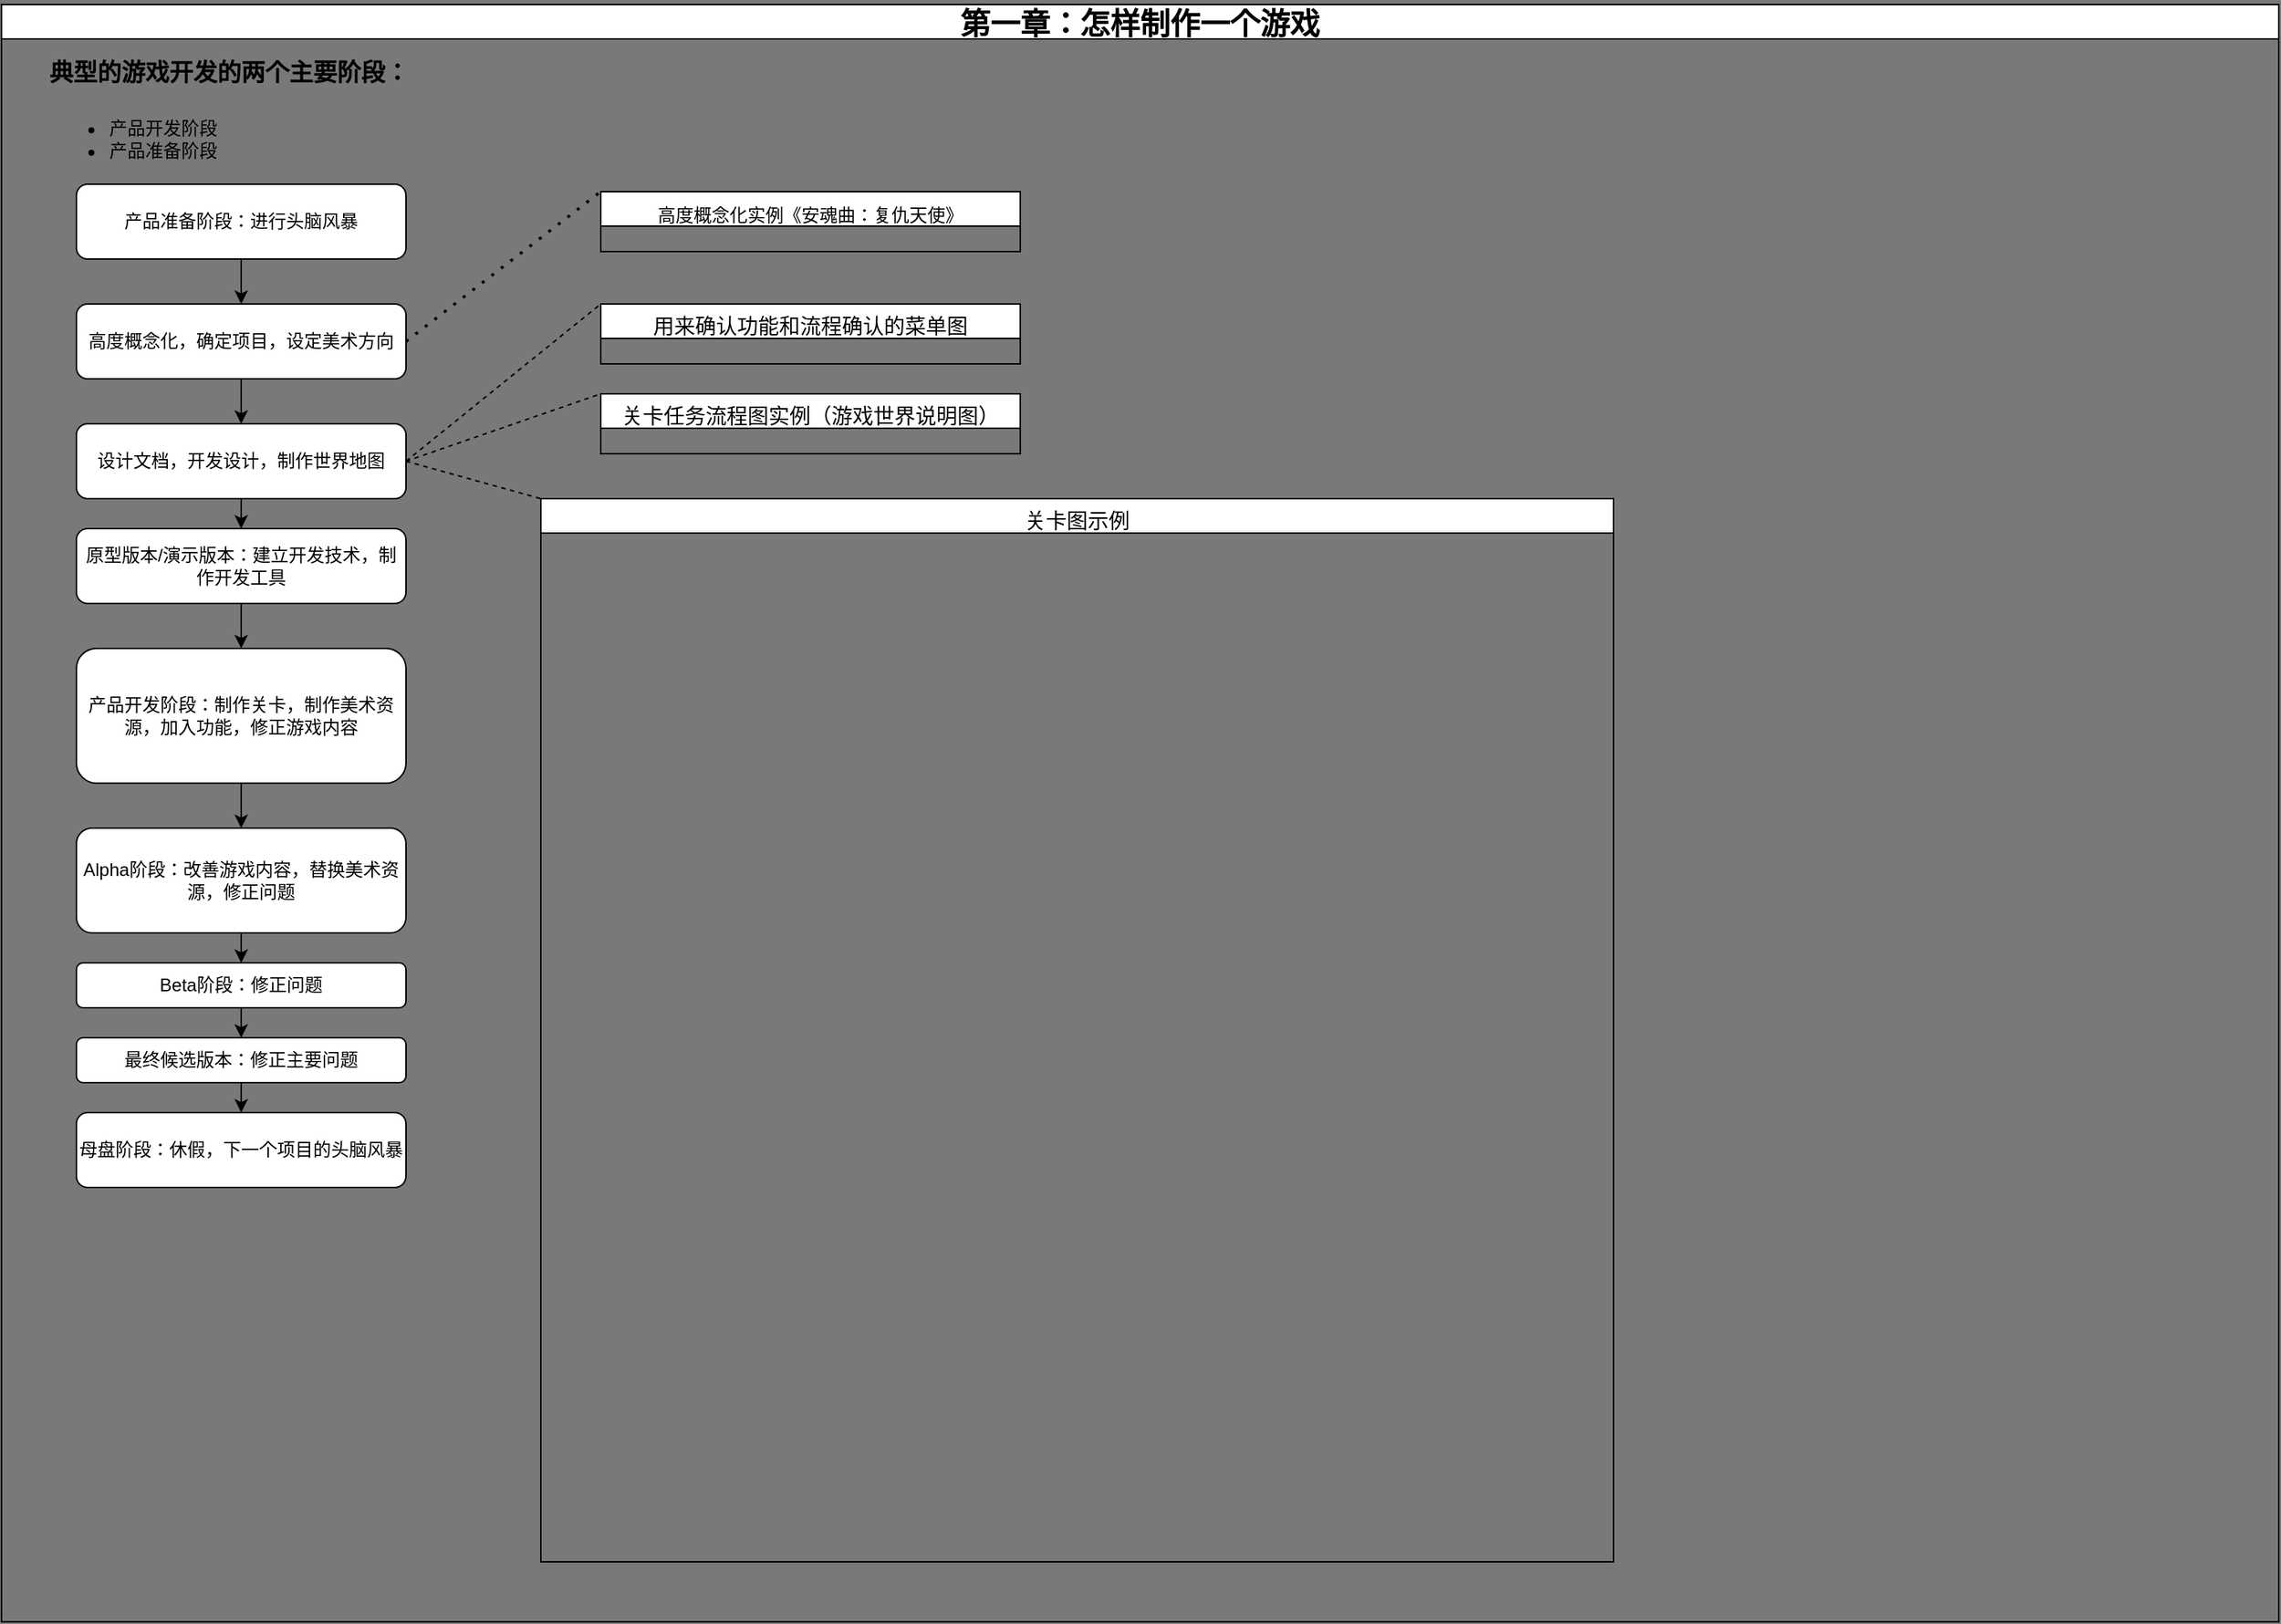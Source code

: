 <mxfile version="28.1.0">
  <diagram name="第 1 页" id="Q9KVWfQnuW8tYj191-a5">
    <mxGraphModel dx="3120" dy="2446" grid="1" gridSize="10" guides="1" tooltips="1" connect="1" arrows="1" fold="1" page="1" pageScale="1" pageWidth="827" pageHeight="1169" background="#797979" math="0" shadow="0">
      <root>
        <mxCell id="0" />
        <mxCell id="1" parent="0" />
        <mxCell id="gZisv0LToNcyDYz6pqxV-2" value="&lt;font style=&quot;font-size: 20px;&quot;&gt;第一章：怎样制作一个游戏&lt;/font&gt;" style="swimlane;whiteSpace=wrap;html=1;fontSize=24;" parent="1" vertex="1">
          <mxGeometry x="-70" y="-230" width="1520" height="1080" as="geometry">
            <mxRectangle x="30" y="-180" width="280" height="40" as="alternateBounds" />
          </mxGeometry>
        </mxCell>
        <mxCell id="gZisv0LToNcyDYz6pqxV-7" value="&lt;font style=&quot;font-size: 16px;&quot;&gt;典型的游戏开发的两个主要阶段：&lt;/font&gt;" style="text;strokeColor=none;fillColor=none;html=1;fontSize=12;fontStyle=1;verticalAlign=middle;align=left;" parent="gZisv0LToNcyDYz6pqxV-2" vertex="1">
          <mxGeometry x="30" y="30" width="240" height="30" as="geometry" />
        </mxCell>
        <mxCell id="gZisv0LToNcyDYz6pqxV-8" value="&lt;ul&gt;&lt;li&gt;产品开发阶段&lt;/li&gt;&lt;li&gt;产品准备阶段&lt;/li&gt;&lt;/ul&gt;" style="text;strokeColor=none;fillColor=none;html=1;whiteSpace=wrap;verticalAlign=middle;overflow=hidden;" parent="gZisv0LToNcyDYz6pqxV-2" vertex="1">
          <mxGeometry x="30" y="60" width="120" height="60" as="geometry" />
        </mxCell>
        <mxCell id="gZisv0LToNcyDYz6pqxV-12" value="" style="edgeStyle=orthogonalEdgeStyle;rounded=0;orthogonalLoop=1;jettySize=auto;html=1;" parent="gZisv0LToNcyDYz6pqxV-2" source="gZisv0LToNcyDYz6pqxV-9" target="gZisv0LToNcyDYz6pqxV-11" edge="1">
          <mxGeometry relative="1" as="geometry" />
        </mxCell>
        <mxCell id="gZisv0LToNcyDYz6pqxV-9" value="产品准备阶段：进行头脑风暴" style="rounded=1;whiteSpace=wrap;html=1;" parent="gZisv0LToNcyDYz6pqxV-2" vertex="1">
          <mxGeometry x="50" y="120" width="220" height="50" as="geometry" />
        </mxCell>
        <mxCell id="gZisv0LToNcyDYz6pqxV-17" value="" style="edgeStyle=orthogonalEdgeStyle;rounded=0;orthogonalLoop=1;jettySize=auto;html=1;" parent="gZisv0LToNcyDYz6pqxV-2" source="gZisv0LToNcyDYz6pqxV-11" target="gZisv0LToNcyDYz6pqxV-16" edge="1">
          <mxGeometry relative="1" as="geometry" />
        </mxCell>
        <mxCell id="gZisv0LToNcyDYz6pqxV-11" value="高度概念化，确定项目，设定美术方向" style="whiteSpace=wrap;html=1;rounded=1;" parent="gZisv0LToNcyDYz6pqxV-2" vertex="1">
          <mxGeometry x="50" y="200" width="220" height="50" as="geometry" />
        </mxCell>
        <mxCell id="gZisv0LToNcyDYz6pqxV-19" value="" style="edgeStyle=orthogonalEdgeStyle;rounded=0;orthogonalLoop=1;jettySize=auto;html=1;" parent="gZisv0LToNcyDYz6pqxV-2" source="gZisv0LToNcyDYz6pqxV-16" target="gZisv0LToNcyDYz6pqxV-18" edge="1">
          <mxGeometry relative="1" as="geometry" />
        </mxCell>
        <mxCell id="gZisv0LToNcyDYz6pqxV-16" value="设计文档，开发设计，制作世界地图" style="whiteSpace=wrap;html=1;rounded=1;" parent="gZisv0LToNcyDYz6pqxV-2" vertex="1">
          <mxGeometry x="50" y="280" width="220" height="50" as="geometry" />
        </mxCell>
        <mxCell id="gZisv0LToNcyDYz6pqxV-21" value="" style="edgeStyle=orthogonalEdgeStyle;rounded=0;orthogonalLoop=1;jettySize=auto;html=1;" parent="gZisv0LToNcyDYz6pqxV-2" source="gZisv0LToNcyDYz6pqxV-18" target="gZisv0LToNcyDYz6pqxV-20" edge="1">
          <mxGeometry relative="1" as="geometry" />
        </mxCell>
        <mxCell id="gZisv0LToNcyDYz6pqxV-18" value="原型版本/演示版本：建立开发技术，制作开发工具" style="whiteSpace=wrap;html=1;rounded=1;" parent="gZisv0LToNcyDYz6pqxV-2" vertex="1">
          <mxGeometry x="50" y="350" width="220" height="50" as="geometry" />
        </mxCell>
        <mxCell id="gZisv0LToNcyDYz6pqxV-23" value="" style="edgeStyle=orthogonalEdgeStyle;rounded=0;orthogonalLoop=1;jettySize=auto;html=1;" parent="gZisv0LToNcyDYz6pqxV-2" source="gZisv0LToNcyDYz6pqxV-20" target="gZisv0LToNcyDYz6pqxV-22" edge="1">
          <mxGeometry relative="1" as="geometry" />
        </mxCell>
        <mxCell id="gZisv0LToNcyDYz6pqxV-20" value="产品开发阶段：制作关卡，制作美术资源，加入功能，修正游戏内容" style="whiteSpace=wrap;html=1;rounded=1;" parent="gZisv0LToNcyDYz6pqxV-2" vertex="1">
          <mxGeometry x="50" y="430" width="220" height="90" as="geometry" />
        </mxCell>
        <mxCell id="gZisv0LToNcyDYz6pqxV-25" value="" style="edgeStyle=orthogonalEdgeStyle;rounded=0;orthogonalLoop=1;jettySize=auto;html=1;" parent="gZisv0LToNcyDYz6pqxV-2" source="gZisv0LToNcyDYz6pqxV-22" target="gZisv0LToNcyDYz6pqxV-24" edge="1">
          <mxGeometry relative="1" as="geometry" />
        </mxCell>
        <mxCell id="gZisv0LToNcyDYz6pqxV-22" value="Alpha阶段：改善游戏内容，替换美术资源，修正问题" style="whiteSpace=wrap;html=1;rounded=1;" parent="gZisv0LToNcyDYz6pqxV-2" vertex="1">
          <mxGeometry x="50" y="550" width="220" height="70" as="geometry" />
        </mxCell>
        <mxCell id="gZisv0LToNcyDYz6pqxV-27" value="" style="edgeStyle=orthogonalEdgeStyle;rounded=0;orthogonalLoop=1;jettySize=auto;html=1;" parent="gZisv0LToNcyDYz6pqxV-2" source="gZisv0LToNcyDYz6pqxV-24" target="gZisv0LToNcyDYz6pqxV-26" edge="1">
          <mxGeometry relative="1" as="geometry" />
        </mxCell>
        <mxCell id="gZisv0LToNcyDYz6pqxV-24" value="Beta阶段：修正问题" style="whiteSpace=wrap;html=1;rounded=1;" parent="gZisv0LToNcyDYz6pqxV-2" vertex="1">
          <mxGeometry x="50" y="640" width="220" height="30" as="geometry" />
        </mxCell>
        <mxCell id="gZisv0LToNcyDYz6pqxV-29" value="" style="edgeStyle=orthogonalEdgeStyle;rounded=0;orthogonalLoop=1;jettySize=auto;html=1;" parent="gZisv0LToNcyDYz6pqxV-2" source="gZisv0LToNcyDYz6pqxV-26" target="gZisv0LToNcyDYz6pqxV-28" edge="1">
          <mxGeometry relative="1" as="geometry" />
        </mxCell>
        <mxCell id="gZisv0LToNcyDYz6pqxV-26" value="最终候选版本：修正主要问题" style="whiteSpace=wrap;html=1;rounded=1;" parent="gZisv0LToNcyDYz6pqxV-2" vertex="1">
          <mxGeometry x="50" y="690" width="220" height="30" as="geometry" />
        </mxCell>
        <mxCell id="gZisv0LToNcyDYz6pqxV-28" value="母盘阶段：休假，下一个项目的头脑风暴" style="whiteSpace=wrap;html=1;rounded=1;" parent="gZisv0LToNcyDYz6pqxV-2" vertex="1">
          <mxGeometry x="50" y="740" width="220" height="50" as="geometry" />
        </mxCell>
        <mxCell id="gZisv0LToNcyDYz6pqxV-34" value="" style="endArrow=none;dashed=1;html=1;dashPattern=1 3;strokeWidth=2;rounded=0;exitX=1;exitY=0.5;exitDx=0;exitDy=0;entryX=0;entryY=0;entryDx=0;entryDy=0;" parent="gZisv0LToNcyDYz6pqxV-2" source="gZisv0LToNcyDYz6pqxV-11" target="gZisv0LToNcyDYz6pqxV-36" edge="1">
          <mxGeometry width="50" height="50" relative="1" as="geometry">
            <mxPoint x="300" y="240" as="sourcePoint" />
            <mxPoint x="330" y="225" as="targetPoint" />
          </mxGeometry>
        </mxCell>
        <mxCell id="gZisv0LToNcyDYz6pqxV-36" value="&lt;span style=&quot;font-size: 12px; font-weight: 400; text-align: left;&quot;&gt;高度概念化实例《安魂曲：复仇天使》&lt;/span&gt;" style="swimlane;whiteSpace=wrap;html=1;fontSize=24;startSize=23;" parent="gZisv0LToNcyDYz6pqxV-2" vertex="1" collapsed="1">
          <mxGeometry x="400" y="125" width="280" height="40" as="geometry">
            <mxRectangle x="750" y="90" width="350" height="150" as="alternateBounds" />
          </mxGeometry>
        </mxCell>
        <mxCell id="gZisv0LToNcyDYz6pqxV-35" value="&lt;div&gt;&amp;nbsp; &lt;font style=&quot;font-size: 10px;&quot;&gt;这部游戏是一款第一人称的即时动作游戏，包含热血格斗和复杂的解密要素。这种来自第一人称的真实感、战栗感和战斗感无疑让人十分上瘾，只是，在大部分第一人称的射击游戏中，这种战栗的快感通常会被单机游戏里持续不断的抽搐动作和太过简单的AI判定抵消掉，后两者都让人感觉重复且枯燥。该作品则是一款具有这些动人心魄的要素的智能化射击游戏，它包含增强的AI，真实的友军角色交互，以及动人的故事背景。&lt;/font&gt;&lt;/div&gt;" style="rounded=1;whiteSpace=wrap;html=1;align=left;" parent="gZisv0LToNcyDYz6pqxV-36" vertex="1">
          <mxGeometry x="5" y="25" width="340" height="120" as="geometry" />
        </mxCell>
        <mxCell id="gZisv0LToNcyDYz6pqxV-59" value="&lt;div style=&quot;&quot;&gt;&lt;span style=&quot;font-size: 14px; font-weight: 400;&quot;&gt;用来确认功能和流程确认的菜单图&lt;/span&gt;&lt;/div&gt;" style="swimlane;whiteSpace=wrap;html=1;fontSize=24;startSize=23;align=center;" parent="gZisv0LToNcyDYz6pqxV-2" vertex="1" collapsed="1">
          <mxGeometry x="400" y="200" width="280" height="40" as="geometry">
            <mxRectangle x="470" y="180" width="890" height="620" as="alternateBounds" />
          </mxGeometry>
        </mxCell>
        <mxCell id="gZisv0LToNcyDYz6pqxV-60" value="&lt;b&gt;启动界面&lt;/b&gt;&lt;div&gt;标题 &amp;amp; 底图&lt;/div&gt;" style="rounded=1;whiteSpace=wrap;html=1;align=center;" parent="gZisv0LToNcyDYz6pqxV-59" vertex="1">
          <mxGeometry x="405" y="35" width="115" height="55" as="geometry" />
        </mxCell>
        <mxCell id="gZisv0LToNcyDYz6pqxV-70" value="" style="edgeStyle=orthogonalEdgeStyle;rounded=0;orthogonalLoop=1;jettySize=auto;html=1;" parent="gZisv0LToNcyDYz6pqxV-59" source="gZisv0LToNcyDYz6pqxV-66" target="gZisv0LToNcyDYz6pqxV-69" edge="1">
          <mxGeometry relative="1" as="geometry" />
        </mxCell>
        <mxCell id="N5i_9kAfN4ddNZ_Lg2z2-2" value="" style="edgeStyle=orthogonalEdgeStyle;rounded=0;orthogonalLoop=1;jettySize=auto;html=1;" parent="gZisv0LToNcyDYz6pqxV-59" source="gZisv0LToNcyDYz6pqxV-66" target="N5i_9kAfN4ddNZ_Lg2z2-1" edge="1">
          <mxGeometry relative="1" as="geometry" />
        </mxCell>
        <mxCell id="N5i_9kAfN4ddNZ_Lg2z2-34" value="" style="edgeStyle=orthogonalEdgeStyle;rounded=0;orthogonalLoop=1;jettySize=auto;html=1;" parent="gZisv0LToNcyDYz6pqxV-59" source="gZisv0LToNcyDYz6pqxV-66" target="N5i_9kAfN4ddNZ_Lg2z2-33" edge="1">
          <mxGeometry relative="1" as="geometry" />
        </mxCell>
        <mxCell id="gZisv0LToNcyDYz6pqxV-66" value="&lt;b&gt;主菜单&lt;/b&gt;&lt;div&gt;单人游戏&lt;/div&gt;&lt;div&gt;多人游戏&lt;/div&gt;&lt;div&gt;选项&lt;/div&gt;&lt;div&gt;制作人员&lt;/div&gt;&lt;div&gt;退出&lt;/div&gt;" style="rounded=0;whiteSpace=wrap;html=1;" parent="gZisv0LToNcyDYz6pqxV-59" vertex="1">
          <mxGeometry x="401.25" y="122.5" width="122.5" height="100" as="geometry" />
        </mxCell>
        <mxCell id="gZisv0LToNcyDYz6pqxV-67" value="" style="endArrow=classic;html=1;rounded=0;entryX=0.5;entryY=0;entryDx=0;entryDy=0;exitX=0.5;exitY=1;exitDx=0;exitDy=0;" parent="gZisv0LToNcyDYz6pqxV-59" source="gZisv0LToNcyDYz6pqxV-60" target="gZisv0LToNcyDYz6pqxV-66" edge="1">
          <mxGeometry width="50" height="50" relative="1" as="geometry">
            <mxPoint x="235" y="120" as="sourcePoint" />
            <mxPoint x="285" y="70" as="targetPoint" />
          </mxGeometry>
        </mxCell>
        <mxCell id="gZisv0LToNcyDYz6pqxV-72" value="" style="edgeStyle=orthogonalEdgeStyle;rounded=0;orthogonalLoop=1;jettySize=auto;html=1;" parent="gZisv0LToNcyDYz6pqxV-59" source="gZisv0LToNcyDYz6pqxV-69" target="gZisv0LToNcyDYz6pqxV-71" edge="1">
          <mxGeometry relative="1" as="geometry" />
        </mxCell>
        <mxCell id="gZisv0LToNcyDYz6pqxV-73" value="" style="edgeStyle=orthogonalEdgeStyle;rounded=0;orthogonalLoop=1;jettySize=auto;html=1;" parent="gZisv0LToNcyDYz6pqxV-59" source="gZisv0LToNcyDYz6pqxV-69" target="gZisv0LToNcyDYz6pqxV-71" edge="1">
          <mxGeometry relative="1" as="geometry" />
        </mxCell>
        <mxCell id="gZisv0LToNcyDYz6pqxV-75" value="" style="edgeStyle=orthogonalEdgeStyle;rounded=0;orthogonalLoop=1;jettySize=auto;html=1;" parent="gZisv0LToNcyDYz6pqxV-59" source="gZisv0LToNcyDYz6pqxV-69" target="gZisv0LToNcyDYz6pqxV-74" edge="1">
          <mxGeometry relative="1" as="geometry" />
        </mxCell>
        <mxCell id="gZisv0LToNcyDYz6pqxV-79" value="" style="edgeStyle=orthogonalEdgeStyle;rounded=0;orthogonalLoop=1;jettySize=auto;html=1;" parent="gZisv0LToNcyDYz6pqxV-59" source="gZisv0LToNcyDYz6pqxV-69" target="gZisv0LToNcyDYz6pqxV-78" edge="1">
          <mxGeometry relative="1" as="geometry" />
        </mxCell>
        <mxCell id="gZisv0LToNcyDYz6pqxV-69" value="&lt;b&gt;多人游戏&lt;/b&gt;&lt;div&gt;开始游戏&lt;/div&gt;&lt;div&gt;加入游戏&lt;/div&gt;&lt;div&gt;玩家属性&lt;/div&gt;&lt;div&gt;退出&lt;/div&gt;" style="whiteSpace=wrap;html=1;rounded=0;" parent="gZisv0LToNcyDYz6pqxV-59" vertex="1">
          <mxGeometry x="575" y="122.5" width="120" height="75" as="geometry" />
        </mxCell>
        <mxCell id="gZisv0LToNcyDYz6pqxV-71" value="&lt;b&gt;玩家属性&lt;/b&gt;&lt;div&gt;名称&lt;/div&gt;&lt;div&gt;模型&lt;/div&gt;&lt;div&gt;颜色&lt;/div&gt;" style="whiteSpace=wrap;html=1;rounded=0;" parent="gZisv0LToNcyDYz6pqxV-59" vertex="1">
          <mxGeometry x="745" y="90" width="120" height="60" as="geometry" />
        </mxCell>
        <mxCell id="gZisv0LToNcyDYz6pqxV-74" value="&lt;b&gt;加入游戏&lt;/b&gt;&lt;div&gt;网址&lt;/div&gt;&lt;div&gt;本地局域网&lt;/div&gt;&lt;div&gt;服务器搜索&lt;/div&gt;" style="whiteSpace=wrap;html=1;rounded=0;" parent="gZisv0LToNcyDYz6pqxV-59" vertex="1">
          <mxGeometry x="745" y="180" width="120" height="60" as="geometry" />
        </mxCell>
        <mxCell id="gZisv0LToNcyDYz6pqxV-78" value="&lt;b&gt;开始游戏&lt;/b&gt;&lt;br&gt;&lt;div&gt;网址&lt;/div&gt;&lt;div&gt;本地局域网&lt;/div&gt;&lt;div&gt;服务器名&lt;/div&gt;&lt;div&gt;地图&lt;/div&gt;&lt;div&gt;游戏类型&lt;/div&gt;" style="whiteSpace=wrap;html=1;rounded=0;" parent="gZisv0LToNcyDYz6pqxV-59" vertex="1">
          <mxGeometry x="575" y="230" width="120" height="100" as="geometry" />
        </mxCell>
        <mxCell id="gZisv0LToNcyDYz6pqxV-80" value="&lt;b&gt;链接界面&lt;/b&gt;&lt;div&gt;搜索出的游戏&lt;/div&gt;&lt;div&gt;列表&lt;/div&gt;" style="whiteSpace=wrap;html=1;rounded=0;" parent="gZisv0LToNcyDYz6pqxV-59" vertex="1">
          <mxGeometry x="575" y="370" width="120" height="60" as="geometry" />
        </mxCell>
        <mxCell id="N5i_9kAfN4ddNZ_Lg2z2-4" value="" style="edgeStyle=orthogonalEdgeStyle;rounded=0;orthogonalLoop=1;jettySize=auto;html=1;" parent="gZisv0LToNcyDYz6pqxV-59" source="N5i_9kAfN4ddNZ_Lg2z2-1" target="N5i_9kAfN4ddNZ_Lg2z2-3" edge="1">
          <mxGeometry relative="1" as="geometry" />
        </mxCell>
        <mxCell id="N5i_9kAfN4ddNZ_Lg2z2-32" value="" style="edgeStyle=orthogonalEdgeStyle;rounded=0;orthogonalLoop=1;jettySize=auto;html=1;" parent="gZisv0LToNcyDYz6pqxV-59" source="N5i_9kAfN4ddNZ_Lg2z2-1" target="N5i_9kAfN4ddNZ_Lg2z2-30" edge="1">
          <mxGeometry relative="1" as="geometry" />
        </mxCell>
        <mxCell id="N5i_9kAfN4ddNZ_Lg2z2-1" value="&lt;b&gt;单人游戏&lt;/b&gt;&lt;div&gt;新游戏&lt;/div&gt;&lt;div&gt;加载游戏&lt;/div&gt;&lt;div&gt;退出&lt;/div&gt;" style="whiteSpace=wrap;html=1;rounded=0;" parent="gZisv0LToNcyDYz6pqxV-59" vertex="1">
          <mxGeometry x="402.5" y="240" width="120" height="60" as="geometry" />
        </mxCell>
        <mxCell id="N5i_9kAfN4ddNZ_Lg2z2-3" value="&lt;b&gt;加载界面&lt;/b&gt;&lt;div&gt;图片显示&lt;/div&gt;" style="whiteSpace=wrap;html=1;rounded=0;" parent="gZisv0LToNcyDYz6pqxV-59" vertex="1">
          <mxGeometry x="402.5" y="345" width="120" height="60" as="geometry" />
        </mxCell>
        <mxCell id="N5i_9kAfN4ddNZ_Lg2z2-9" value="" style="endArrow=classic;html=1;rounded=0;entryX=1;entryY=0;entryDx=0;entryDy=0;exitX=0;exitY=1;exitDx=0;exitDy=0;" parent="gZisv0LToNcyDYz6pqxV-59" source="gZisv0LToNcyDYz6pqxV-78" target="N5i_9kAfN4ddNZ_Lg2z2-3" edge="1">
          <mxGeometry width="50" height="50" relative="1" as="geometry">
            <mxPoint x="565" y="280" as="sourcePoint" />
            <mxPoint x="615" y="230" as="targetPoint" />
          </mxGeometry>
        </mxCell>
        <mxCell id="N5i_9kAfN4ddNZ_Lg2z2-10" value="" style="endArrow=classic;html=1;rounded=0;entryX=1;entryY=0.5;entryDx=0;entryDy=0;exitX=0.5;exitY=1;exitDx=0;exitDy=0;" parent="gZisv0LToNcyDYz6pqxV-59" source="gZisv0LToNcyDYz6pqxV-74" target="gZisv0LToNcyDYz6pqxV-80" edge="1">
          <mxGeometry width="50" height="50" relative="1" as="geometry">
            <mxPoint x="745" y="340" as="sourcePoint" />
            <mxPoint x="795" y="290" as="targetPoint" />
            <Array as="points">
              <mxPoint x="805" y="400" />
            </Array>
          </mxGeometry>
        </mxCell>
        <mxCell id="N5i_9kAfN4ddNZ_Lg2z2-14" value="" style="endArrow=classic;html=1;rounded=0;entryX=1;entryY=0.5;entryDx=0;entryDy=0;exitX=0;exitY=0.5;exitDx=0;exitDy=0;" parent="gZisv0LToNcyDYz6pqxV-59" source="gZisv0LToNcyDYz6pqxV-80" target="N5i_9kAfN4ddNZ_Lg2z2-3" edge="1">
          <mxGeometry width="50" height="50" relative="1" as="geometry">
            <mxPoint x="565" y="540" as="sourcePoint" />
            <mxPoint x="615" y="380" as="targetPoint" />
          </mxGeometry>
        </mxCell>
        <mxCell id="N5i_9kAfN4ddNZ_Lg2z2-21" value="" style="edgeStyle=orthogonalEdgeStyle;rounded=0;orthogonalLoop=1;jettySize=auto;html=1;" parent="gZisv0LToNcyDYz6pqxV-59" source="N5i_9kAfN4ddNZ_Lg2z2-17" target="N5i_9kAfN4ddNZ_Lg2z2-19" edge="1">
          <mxGeometry relative="1" as="geometry" />
        </mxCell>
        <mxCell id="N5i_9kAfN4ddNZ_Lg2z2-17" value="&lt;b&gt;多人游戏&lt;/b&gt;&lt;div&gt;暂停&lt;/div&gt;&lt;div&gt;操作&lt;/div&gt;&lt;div&gt;显示&lt;/div&gt;&lt;div&gt;声音&lt;/div&gt;&lt;div&gt;退出&lt;/div&gt;" style="whiteSpace=wrap;html=1;rounded=0;" parent="gZisv0LToNcyDYz6pqxV-59" vertex="1">
          <mxGeometry x="585" y="470" width="120" height="100" as="geometry" />
        </mxCell>
        <mxCell id="N5i_9kAfN4ddNZ_Lg2z2-20" value="" style="edgeStyle=orthogonalEdgeStyle;rounded=0;orthogonalLoop=1;jettySize=auto;html=1;" parent="gZisv0LToNcyDYz6pqxV-59" source="N5i_9kAfN4ddNZ_Lg2z2-15" target="N5i_9kAfN4ddNZ_Lg2z2-19" edge="1">
          <mxGeometry relative="1" as="geometry" />
        </mxCell>
        <mxCell id="N5i_9kAfN4ddNZ_Lg2z2-23" value="" style="edgeStyle=orthogonalEdgeStyle;rounded=0;orthogonalLoop=1;jettySize=auto;html=1;entryX=1;entryY=0.25;entryDx=0;entryDy=0;" parent="gZisv0LToNcyDYz6pqxV-59" source="N5i_9kAfN4ddNZ_Lg2z2-15" target="N5i_9kAfN4ddNZ_Lg2z2-22" edge="1">
          <mxGeometry relative="1" as="geometry" />
        </mxCell>
        <mxCell id="N5i_9kAfN4ddNZ_Lg2z2-15" value="&lt;b&gt;开始游戏&lt;/b&gt;" style="whiteSpace=wrap;html=1;rounded=0;" parent="gZisv0LToNcyDYz6pqxV-59" vertex="1">
          <mxGeometry x="402.5" y="470" width="120" height="40" as="geometry" />
        </mxCell>
        <mxCell id="N5i_9kAfN4ddNZ_Lg2z2-16" value="" style="edgeStyle=orthogonalEdgeStyle;rounded=0;orthogonalLoop=1;jettySize=auto;html=1;" parent="gZisv0LToNcyDYz6pqxV-59" source="N5i_9kAfN4ddNZ_Lg2z2-3" target="N5i_9kAfN4ddNZ_Lg2z2-15" edge="1">
          <mxGeometry relative="1" as="geometry" />
        </mxCell>
        <mxCell id="N5i_9kAfN4ddNZ_Lg2z2-18" value="" style="edgeStyle=orthogonalEdgeStyle;rounded=0;orthogonalLoop=1;jettySize=auto;html=1;entryX=0.021;entryY=0.195;entryDx=0;entryDy=0;entryPerimeter=0;" parent="gZisv0LToNcyDYz6pqxV-59" source="N5i_9kAfN4ddNZ_Lg2z2-15" target="N5i_9kAfN4ddNZ_Lg2z2-17" edge="1">
          <mxGeometry relative="1" as="geometry" />
        </mxCell>
        <mxCell id="N5i_9kAfN4ddNZ_Lg2z2-19" value="&lt;b&gt;确定&lt;/b&gt;&lt;div&gt;确定要退出游戏吗？&lt;/div&gt;" style="whiteSpace=wrap;html=1;rounded=0;" parent="gZisv0LToNcyDYz6pqxV-59" vertex="1">
          <mxGeometry x="402.5" y="540" width="120" height="60" as="geometry" />
        </mxCell>
        <mxCell id="N5i_9kAfN4ddNZ_Lg2z2-24" value="" style="edgeStyle=orthogonalEdgeStyle;rounded=0;orthogonalLoop=1;jettySize=auto;html=1;" parent="gZisv0LToNcyDYz6pqxV-59" source="N5i_9kAfN4ddNZ_Lg2z2-22" target="N5i_9kAfN4ddNZ_Lg2z2-19" edge="1">
          <mxGeometry relative="1" as="geometry" />
        </mxCell>
        <mxCell id="N5i_9kAfN4ddNZ_Lg2z2-26" value="" style="edgeStyle=orthogonalEdgeStyle;rounded=0;orthogonalLoop=1;jettySize=auto;html=1;" parent="gZisv0LToNcyDYz6pqxV-59" source="N5i_9kAfN4ddNZ_Lg2z2-22" target="N5i_9kAfN4ddNZ_Lg2z2-25" edge="1">
          <mxGeometry relative="1" as="geometry" />
        </mxCell>
        <mxCell id="N5i_9kAfN4ddNZ_Lg2z2-22" value="&lt;b&gt;单人游戏&lt;/b&gt;&lt;div&gt;暂停&lt;/div&gt;&lt;div&gt;保存游戏&lt;/div&gt;&lt;div&gt;加载游戏&lt;/div&gt;&lt;div&gt;主菜单&lt;/div&gt;&lt;div&gt;回到游戏&lt;/div&gt;&lt;div&gt;退出&lt;/div&gt;" style="whiteSpace=wrap;html=1;rounded=0;" parent="gZisv0LToNcyDYz6pqxV-59" vertex="1">
          <mxGeometry x="225" y="460" width="120" height="120" as="geometry" />
        </mxCell>
        <mxCell id="N5i_9kAfN4ddNZ_Lg2z2-25" value="&lt;b&gt;保存游戏&lt;/b&gt;&lt;div&gt;存档1&lt;/div&gt;&lt;div&gt;存档2&lt;/div&gt;&lt;div&gt;存档3&lt;/div&gt;&lt;div&gt;存档4&lt;br&gt;……&lt;/div&gt;" style="whiteSpace=wrap;html=1;rounded=0;direction=south;" parent="gZisv0LToNcyDYz6pqxV-59" vertex="1">
          <mxGeometry x="70" y="465" width="90" height="110" as="geometry" />
        </mxCell>
        <mxCell id="N5i_9kAfN4ddNZ_Lg2z2-31" value="" style="edgeStyle=orthogonalEdgeStyle;rounded=0;orthogonalLoop=1;jettySize=auto;html=1;" parent="gZisv0LToNcyDYz6pqxV-59" source="N5i_9kAfN4ddNZ_Lg2z2-30" target="N5i_9kAfN4ddNZ_Lg2z2-3" edge="1">
          <mxGeometry relative="1" as="geometry" />
        </mxCell>
        <mxCell id="N5i_9kAfN4ddNZ_Lg2z2-30" value="&lt;b&gt;加载游戏&lt;/b&gt;&lt;br&gt;&lt;div&gt;存档1&lt;/div&gt;&lt;div&gt;存档2&lt;/div&gt;&lt;div&gt;存档3&lt;/div&gt;&lt;div&gt;存档4&lt;br&gt;……&lt;/div&gt;" style="whiteSpace=wrap;html=1;rounded=0;direction=south;" parent="gZisv0LToNcyDYz6pqxV-59" vertex="1">
          <mxGeometry x="240" y="320" width="90" height="110" as="geometry" />
        </mxCell>
        <mxCell id="N5i_9kAfN4ddNZ_Lg2z2-48" value="" style="edgeStyle=orthogonalEdgeStyle;rounded=0;orthogonalLoop=1;jettySize=auto;html=1;" parent="gZisv0LToNcyDYz6pqxV-59" source="N5i_9kAfN4ddNZ_Lg2z2-33" target="N5i_9kAfN4ddNZ_Lg2z2-47" edge="1">
          <mxGeometry relative="1" as="geometry" />
        </mxCell>
        <mxCell id="N5i_9kAfN4ddNZ_Lg2z2-33" value="&lt;b&gt;选项&lt;/b&gt;&lt;div&gt;操作&lt;/div&gt;&lt;div&gt;显示&lt;/div&gt;&lt;div&gt;声音&lt;/div&gt;&lt;div&gt;退出&lt;/div&gt;" style="rounded=0;whiteSpace=wrap;html=1;" parent="gZisv0LToNcyDYz6pqxV-59" vertex="1">
          <mxGeometry x="210" y="122.5" width="122.5" height="100" as="geometry" />
        </mxCell>
        <mxCell id="N5i_9kAfN4ddNZ_Lg2z2-43" value="&lt;b&gt;显示&lt;/b&gt;&lt;br&gt;&lt;div&gt;分辨率1&lt;/div&gt;&lt;div&gt;分辨率2&lt;br&gt;&lt;/div&gt;&lt;div&gt;分辨率3&lt;br&gt;&lt;/div&gt;&lt;div&gt;退出&lt;/div&gt;" style="whiteSpace=wrap;html=1;rounded=0;" parent="gZisv0LToNcyDYz6pqxV-59" vertex="1">
          <mxGeometry x="20" y="32.5" width="120" height="77.5" as="geometry" />
        </mxCell>
        <mxCell id="N5i_9kAfN4ddNZ_Lg2z2-45" value="&lt;b&gt;声音&lt;/b&gt;&lt;div&gt;音效音量&lt;/div&gt;&lt;div&gt;音乐音量&lt;/div&gt;&lt;div&gt;退出&lt;/div&gt;" style="whiteSpace=wrap;html=1;rounded=0;" parent="gZisv0LToNcyDYz6pqxV-59" vertex="1">
          <mxGeometry x="20" y="290" width="120" height="60" as="geometry" />
        </mxCell>
        <mxCell id="N5i_9kAfN4ddNZ_Lg2z2-47" value="&lt;b&gt;操作&lt;/b&gt;&lt;br&gt;&lt;div&gt;标准操作&lt;/div&gt;&lt;div&gt;加载角色&lt;/div&gt;&lt;div&gt;回到默认状态&lt;/div&gt;&lt;div&gt;始终奔跑移动&lt;/div&gt;&lt;div&gt;鼠标自由锁定模式&lt;/div&gt;&lt;div&gt;反转鼠标&lt;/div&gt;&lt;div&gt;鼠标灵敏度&lt;/div&gt;&lt;div&gt;退出&lt;/div&gt;" style="whiteSpace=wrap;html=1;rounded=0;" parent="gZisv0LToNcyDYz6pqxV-59" vertex="1">
          <mxGeometry x="20" y="122.5" width="120" height="147.5" as="geometry" />
        </mxCell>
        <mxCell id="N5i_9kAfN4ddNZ_Lg2z2-49" value="" style="endArrow=classic;html=1;rounded=0;exitX=0;exitY=0;exitDx=0;exitDy=0;entryX=1;entryY=1;entryDx=0;entryDy=0;" parent="gZisv0LToNcyDYz6pqxV-59" source="N5i_9kAfN4ddNZ_Lg2z2-33" target="N5i_9kAfN4ddNZ_Lg2z2-43" edge="1">
          <mxGeometry width="50" height="50" relative="1" as="geometry">
            <mxPoint x="310" y="180" as="sourcePoint" />
            <mxPoint x="360" y="130" as="targetPoint" />
          </mxGeometry>
        </mxCell>
        <mxCell id="N5i_9kAfN4ddNZ_Lg2z2-50" value="" style="endArrow=classic;html=1;rounded=0;entryX=1;entryY=0;entryDx=0;entryDy=0;exitX=0;exitY=1;exitDx=0;exitDy=0;" parent="gZisv0LToNcyDYz6pqxV-59" source="N5i_9kAfN4ddNZ_Lg2z2-33" target="N5i_9kAfN4ddNZ_Lg2z2-45" edge="1">
          <mxGeometry width="50" height="50" relative="1" as="geometry">
            <mxPoint x="170" y="230" as="sourcePoint" />
            <mxPoint x="220" y="180" as="targetPoint" />
          </mxGeometry>
        </mxCell>
        <mxCell id="gZisv0LToNcyDYz6pqxV-61" value="" style="endArrow=none;dashed=1;html=1;rounded=0;exitX=1;exitY=0.5;exitDx=0;exitDy=0;entryX=0;entryY=0;entryDx=0;entryDy=0;" parent="gZisv0LToNcyDYz6pqxV-2" source="gZisv0LToNcyDYz6pqxV-16" target="gZisv0LToNcyDYz6pqxV-59" edge="1">
          <mxGeometry width="50" height="50" relative="1" as="geometry">
            <mxPoint x="420" y="390" as="sourcePoint" />
            <mxPoint x="470" y="340" as="targetPoint" />
          </mxGeometry>
        </mxCell>
        <mxCell id="N5i_9kAfN4ddNZ_Lg2z2-51" value="&lt;div style=&quot;&quot;&gt;&lt;span style=&quot;font-size: 14px; font-weight: 400;&quot;&gt;关卡任务流程图实例（游戏世界说明图）&lt;/span&gt;&lt;/div&gt;" style="swimlane;whiteSpace=wrap;html=1;fontSize=24;startSize=23;align=center;" parent="gZisv0LToNcyDYz6pqxV-2" vertex="1" collapsed="1">
          <mxGeometry x="400" y="260" width="280" height="40" as="geometry">
            <mxRectangle x="400" y="260" width="716" height="710" as="alternateBounds" />
          </mxGeometry>
        </mxCell>
        <mxCell id="N5i_9kAfN4ddNZ_Lg2z2-99" value="" style="edgeStyle=orthogonalEdgeStyle;rounded=0;orthogonalLoop=1;jettySize=auto;html=1;exitX=0.535;exitY=1;exitDx=0;exitDy=0;exitPerimeter=0;" parent="N5i_9kAfN4ddNZ_Lg2z2-51" source="N5i_9kAfN4ddNZ_Lg2z2-110" target="N5i_9kAfN4ddNZ_Lg2z2-98" edge="1">
          <mxGeometry relative="1" as="geometry">
            <mxPoint x="115.0" y="255" as="sourcePoint" />
            <Array as="points">
              <mxPoint x="115" y="245" />
              <mxPoint x="115" y="300" />
            </Array>
          </mxGeometry>
        </mxCell>
        <mxCell id="N5i_9kAfN4ddNZ_Lg2z2-114" value="" style="edgeStyle=orthogonalEdgeStyle;rounded=0;orthogonalLoop=1;jettySize=auto;html=1;entryX=0.25;entryY=0;entryDx=0;entryDy=0;" parent="N5i_9kAfN4ddNZ_Lg2z2-51" source="N5i_9kAfN4ddNZ_Lg2z2-98" target="N5i_9kAfN4ddNZ_Lg2z2-112" edge="1">
          <mxGeometry relative="1" as="geometry" />
        </mxCell>
        <mxCell id="N5i_9kAfN4ddNZ_Lg2z2-98" value="过场动画" style="ellipse;whiteSpace=wrap;html=1;aspect=fixed;fillColor=#ffe6cc;strokeColor=#d79b00;" parent="N5i_9kAfN4ddNZ_Lg2z2-51" vertex="1">
          <mxGeometry x="180" y="280" width="35" height="35" as="geometry" />
        </mxCell>
        <mxCell id="N5i_9kAfN4ddNZ_Lg2z2-110" value="&lt;div&gt;&lt;br&gt;&lt;/div&gt;&lt;div style=&quot;&quot;&gt;&lt;span style=&quot;background-color: transparent; color: light-dark(rgb(0, 0, 0), rgb(255, 255, 255));&quot;&gt;&lt;br&gt;&lt;/span&gt;&lt;/div&gt;&lt;div style=&quot;&quot;&gt;&lt;span style=&quot;background-color: transparent; color: light-dark(rgb(0, 0, 0), rgb(255, 255, 255));&quot;&gt;混沌&lt;/span&gt;&lt;/div&gt;" style="html=1;dropTarget=0;whiteSpace=wrap;rounded=0;align=center;strokeColor=#b85450;verticalAlign=middle;fontFamily=Helvetica;fontSize=12;fillColor=#f8cecc;" parent="N5i_9kAfN4ddNZ_Lg2z2-51" vertex="1">
          <mxGeometry x="80" y="180" width="70" height="65" as="geometry" />
        </mxCell>
        <mxCell id="N5i_9kAfN4ddNZ_Lg2z2-111" value="1" style="shape=module;jettyWidth=8;jettyHeight=4;rounded=0;strokeColor=default;align=center;verticalAlign=middle;fontFamily=Helvetica;fontSize=12;fontColor=default;fillColor=default;" parent="N5i_9kAfN4ddNZ_Lg2z2-110" vertex="1">
          <mxGeometry x="1" width="29" height="20" relative="1" as="geometry">
            <mxPoint x="-38" y="7" as="offset" />
          </mxGeometry>
        </mxCell>
        <mxCell id="N5i_9kAfN4ddNZ_Lg2z2-131" value="" style="edgeStyle=orthogonalEdgeStyle;rounded=0;orthogonalLoop=1;jettySize=auto;html=1;entryX=0.5;entryY=0;entryDx=0;entryDy=0;" parent="N5i_9kAfN4ddNZ_Lg2z2-51" source="N5i_9kAfN4ddNZ_Lg2z2-112" target="N5i_9kAfN4ddNZ_Lg2z2-129" edge="1">
          <mxGeometry relative="1" as="geometry" />
        </mxCell>
        <mxCell id="N5i_9kAfN4ddNZ_Lg2z2-134" value="" style="edgeStyle=orthogonalEdgeStyle;rounded=0;orthogonalLoop=1;jettySize=auto;html=1;entryX=0;entryY=0.5;entryDx=0;entryDy=0;" parent="N5i_9kAfN4ddNZ_Lg2z2-51" source="N5i_9kAfN4ddNZ_Lg2z2-112" target="N5i_9kAfN4ddNZ_Lg2z2-132" edge="1">
          <mxGeometry relative="1" as="geometry" />
        </mxCell>
        <mxCell id="N5i_9kAfN4ddNZ_Lg2z2-112" value="旧城1" style="html=1;dropTarget=0;whiteSpace=wrap;rounded=1;fillColor=#d5e8d4;strokeColor=#82b366;" parent="N5i_9kAfN4ddNZ_Lg2z2-51" vertex="1">
          <mxGeometry x="230" y="335" width="100" height="100" as="geometry" />
        </mxCell>
        <mxCell id="N5i_9kAfN4ddNZ_Lg2z2-113" value="2" style="shape=module;jettyWidth=8;jettyHeight=4;" parent="N5i_9kAfN4ddNZ_Lg2z2-112" vertex="1">
          <mxGeometry x="1" width="29" height="20" relative="1" as="geometry">
            <mxPoint x="-38" y="7" as="offset" />
          </mxGeometry>
        </mxCell>
        <mxCell id="N5i_9kAfN4ddNZ_Lg2z2-121" value="" style="edgeStyle=orthogonalEdgeStyle;rounded=0;orthogonalLoop=1;jettySize=auto;html=1;" parent="N5i_9kAfN4ddNZ_Lg2z2-51" source="N5i_9kAfN4ddNZ_Lg2z2-115" target="N5i_9kAfN4ddNZ_Lg2z2-119" edge="1">
          <mxGeometry relative="1" as="geometry" />
        </mxCell>
        <mxCell id="N5i_9kAfN4ddNZ_Lg2z2-115" value="&lt;div&gt;&lt;br&gt;&lt;/div&gt;&lt;div style=&quot;&quot;&gt;&lt;span style=&quot;background-color: transparent; color: light-dark(rgb(0, 0, 0), rgb(255, 255, 255));&quot;&gt;&lt;br&gt;&lt;/span&gt;&lt;/div&gt;&lt;div style=&quot;&quot;&gt;&lt;span style=&quot;background-color: transparent; color: light-dark(rgb(0, 0, 0), rgb(255, 255, 255));&quot;&gt;混沌&lt;/span&gt;&lt;/div&gt;" style="html=1;dropTarget=0;whiteSpace=wrap;rounded=0;align=center;strokeColor=#b85450;verticalAlign=middle;fontFamily=Helvetica;fontSize=12;fillColor=#f8cecc;" parent="N5i_9kAfN4ddNZ_Lg2z2-51" vertex="1">
          <mxGeometry x="120" y="352.5" width="70" height="65" as="geometry" />
        </mxCell>
        <mxCell id="N5i_9kAfN4ddNZ_Lg2z2-116" value="3" style="shape=module;jettyWidth=8;jettyHeight=4;rounded=0;strokeColor=default;align=center;verticalAlign=middle;fontFamily=Helvetica;fontSize=12;fontColor=default;fillColor=default;" parent="N5i_9kAfN4ddNZ_Lg2z2-115" vertex="1">
          <mxGeometry x="1" width="29" height="20" relative="1" as="geometry">
            <mxPoint x="-38" y="7" as="offset" />
          </mxGeometry>
        </mxCell>
        <mxCell id="N5i_9kAfN4ddNZ_Lg2z2-118" value="" style="edgeStyle=orthogonalEdgeStyle;rounded=0;orthogonalLoop=1;jettySize=auto;html=1;entryX=1;entryY=0.5;entryDx=0;entryDy=0;" parent="N5i_9kAfN4ddNZ_Lg2z2-51" source="N5i_9kAfN4ddNZ_Lg2z2-112" target="N5i_9kAfN4ddNZ_Lg2z2-115" edge="1">
          <mxGeometry relative="1" as="geometry" />
        </mxCell>
        <mxCell id="N5i_9kAfN4ddNZ_Lg2z2-124" value="" style="edgeStyle=orthogonalEdgeStyle;rounded=0;orthogonalLoop=1;jettySize=auto;html=1;" parent="N5i_9kAfN4ddNZ_Lg2z2-51" source="N5i_9kAfN4ddNZ_Lg2z2-119" target="N5i_9kAfN4ddNZ_Lg2z2-122" edge="1">
          <mxGeometry relative="1" as="geometry" />
        </mxCell>
        <mxCell id="N5i_9kAfN4ddNZ_Lg2z2-119" value="&lt;div&gt;&lt;br&gt;&lt;/div&gt;&lt;div style=&quot;&quot;&gt;&lt;span style=&quot;background-color: transparent; color: light-dark(rgb(0, 0, 0), rgb(255, 255, 255));&quot;&gt;&lt;br&gt;&lt;/span&gt;&lt;/div&gt;&lt;div style=&quot;&quot;&gt;旅馆&lt;/div&gt;" style="html=1;dropTarget=0;whiteSpace=wrap;rounded=0;align=center;strokeColor=#b85450;verticalAlign=middle;fontFamily=Helvetica;fontSize=12;fillColor=#f8cecc;" parent="N5i_9kAfN4ddNZ_Lg2z2-51" vertex="1">
          <mxGeometry x="20" y="352.5" width="70" height="65" as="geometry" />
        </mxCell>
        <mxCell id="N5i_9kAfN4ddNZ_Lg2z2-120" value="4" style="shape=module;jettyWidth=8;jettyHeight=4;rounded=0;strokeColor=default;align=center;verticalAlign=middle;fontFamily=Helvetica;fontSize=12;fontColor=default;fillColor=default;" parent="N5i_9kAfN4ddNZ_Lg2z2-119" vertex="1">
          <mxGeometry x="1" width="29" height="20" relative="1" as="geometry">
            <mxPoint x="-38" y="7" as="offset" />
          </mxGeometry>
        </mxCell>
        <mxCell id="N5i_9kAfN4ddNZ_Lg2z2-127" value="" style="edgeStyle=orthogonalEdgeStyle;rounded=0;orthogonalLoop=1;jettySize=auto;html=1;" parent="N5i_9kAfN4ddNZ_Lg2z2-51" source="N5i_9kAfN4ddNZ_Lg2z2-122" target="N5i_9kAfN4ddNZ_Lg2z2-125" edge="1">
          <mxGeometry relative="1" as="geometry" />
        </mxCell>
        <mxCell id="N5i_9kAfN4ddNZ_Lg2z2-122" value="&lt;div&gt;&lt;br&gt;&lt;/div&gt;&lt;div style=&quot;&quot;&gt;&lt;span style=&quot;background-color: transparent; color: light-dark(rgb(0, 0, 0), rgb(255, 255, 255));&quot;&gt;&lt;br&gt;&lt;/span&gt;&lt;/div&gt;&lt;div style=&quot;&quot;&gt;房顶&lt;/div&gt;" style="html=1;dropTarget=0;whiteSpace=wrap;rounded=0;align=center;strokeColor=#b85450;verticalAlign=middle;fontFamily=Helvetica;fontSize=12;fillColor=#f8cecc;" parent="N5i_9kAfN4ddNZ_Lg2z2-51" vertex="1">
          <mxGeometry x="20" y="455" width="70" height="65" as="geometry" />
        </mxCell>
        <mxCell id="N5i_9kAfN4ddNZ_Lg2z2-123" value="5" style="shape=module;jettyWidth=8;jettyHeight=4;rounded=0;strokeColor=default;align=center;verticalAlign=middle;fontFamily=Helvetica;fontSize=12;fontColor=default;fillColor=default;" parent="N5i_9kAfN4ddNZ_Lg2z2-122" vertex="1">
          <mxGeometry x="1" width="29" height="20" relative="1" as="geometry">
            <mxPoint x="-38" y="7" as="offset" />
          </mxGeometry>
        </mxCell>
        <mxCell id="N5i_9kAfN4ddNZ_Lg2z2-128" value="" style="edgeStyle=orthogonalEdgeStyle;rounded=0;orthogonalLoop=1;jettySize=auto;html=1;entryX=0.5;entryY=1;entryDx=0;entryDy=0;" parent="N5i_9kAfN4ddNZ_Lg2z2-51" source="N5i_9kAfN4ddNZ_Lg2z2-125" target="N5i_9kAfN4ddNZ_Lg2z2-115" edge="1">
          <mxGeometry relative="1" as="geometry" />
        </mxCell>
        <mxCell id="N5i_9kAfN4ddNZ_Lg2z2-125" value="&lt;div&gt;&lt;br&gt;&lt;/div&gt;&lt;div style=&quot;&quot;&gt;&lt;span style=&quot;background-color: transparent; color: light-dark(rgb(0, 0, 0), rgb(255, 255, 255));&quot;&gt;&lt;br&gt;&lt;/span&gt;&lt;/div&gt;&lt;div style=&quot;&quot;&gt;房顶&lt;/div&gt;" style="html=1;dropTarget=0;whiteSpace=wrap;rounded=0;align=center;strokeColor=#b85450;verticalAlign=middle;fontFamily=Helvetica;fontSize=12;fillColor=#f8cecc;" parent="N5i_9kAfN4ddNZ_Lg2z2-51" vertex="1">
          <mxGeometry x="120" y="455" width="70" height="65" as="geometry" />
        </mxCell>
        <mxCell id="N5i_9kAfN4ddNZ_Lg2z2-126" value="6" style="shape=module;jettyWidth=8;jettyHeight=4;rounded=0;strokeColor=default;align=center;verticalAlign=middle;fontFamily=Helvetica;fontSize=12;fontColor=default;fillColor=default;" parent="N5i_9kAfN4ddNZ_Lg2z2-125" vertex="1">
          <mxGeometry x="1" width="29" height="20" relative="1" as="geometry">
            <mxPoint x="-38" y="7" as="offset" />
          </mxGeometry>
        </mxCell>
        <mxCell id="N5i_9kAfN4ddNZ_Lg2z2-129" value="&lt;div&gt;&lt;br&gt;&lt;/div&gt;&lt;div style=&quot;&quot;&gt;&lt;span style=&quot;background-color: transparent; color: light-dark(rgb(0, 0, 0), rgb(255, 255, 255));&quot;&gt;&lt;br&gt;&lt;/span&gt;&lt;/div&gt;&lt;div style=&quot;&quot;&gt;医院&lt;/div&gt;" style="html=1;dropTarget=0;whiteSpace=wrap;rounded=0;align=center;strokeColor=#b85450;verticalAlign=middle;fontFamily=Helvetica;fontSize=12;fillColor=#f8cecc;" parent="N5i_9kAfN4ddNZ_Lg2z2-51" vertex="1">
          <mxGeometry x="245" y="465" width="70" height="65" as="geometry" />
        </mxCell>
        <mxCell id="N5i_9kAfN4ddNZ_Lg2z2-130" value="7" style="shape=module;jettyWidth=8;jettyHeight=4;rounded=0;strokeColor=default;align=center;verticalAlign=middle;fontFamily=Helvetica;fontSize=12;fontColor=default;fillColor=default;" parent="N5i_9kAfN4ddNZ_Lg2z2-129" vertex="1">
          <mxGeometry x="1" width="29" height="20" relative="1" as="geometry">
            <mxPoint x="-38" y="7" as="offset" />
          </mxGeometry>
        </mxCell>
        <mxCell id="I8B2KKvQNpeKR7te-Urq-3" value="" style="edgeStyle=orthogonalEdgeStyle;rounded=0;orthogonalLoop=1;jettySize=auto;html=1;entryX=0.25;entryY=1;entryDx=0;entryDy=0;" parent="N5i_9kAfN4ddNZ_Lg2z2-51" source="N5i_9kAfN4ddNZ_Lg2z2-132" target="I8B2KKvQNpeKR7te-Urq-1" edge="1">
          <mxGeometry relative="1" as="geometry" />
        </mxCell>
        <mxCell id="N5i_9kAfN4ddNZ_Lg2z2-132" value="&lt;div&gt;&lt;br&gt;&lt;/div&gt;&lt;div style=&quot;&quot;&gt;&lt;span style=&quot;background-color: transparent; color: light-dark(rgb(0, 0, 0), rgb(255, 255, 255));&quot;&gt;&lt;br&gt;&lt;/span&gt;&lt;/div&gt;&lt;div style=&quot;&quot;&gt;下水道&lt;/div&gt;" style="html=1;dropTarget=0;whiteSpace=wrap;rounded=0;align=center;strokeColor=#b85450;verticalAlign=middle;fontFamily=Helvetica;fontSize=12;fillColor=#f8cecc;" parent="N5i_9kAfN4ddNZ_Lg2z2-51" vertex="1">
          <mxGeometry x="370" y="356.25" width="60" height="57.5" as="geometry" />
        </mxCell>
        <mxCell id="N5i_9kAfN4ddNZ_Lg2z2-133" value="8" style="shape=module;jettyWidth=8;jettyHeight=4;rounded=0;strokeColor=default;align=center;verticalAlign=middle;fontFamily=Helvetica;fontSize=12;fontColor=default;fillColor=default;" parent="N5i_9kAfN4ddNZ_Lg2z2-132" vertex="1">
          <mxGeometry x="1" width="29" height="20" relative="1" as="geometry">
            <mxPoint x="-38" y="7" as="offset" />
          </mxGeometry>
        </mxCell>
        <mxCell id="I8B2KKvQNpeKR7te-Urq-7" value="" style="edgeStyle=orthogonalEdgeStyle;rounded=0;orthogonalLoop=1;jettySize=auto;html=1;entryX=1;entryY=0.5;entryDx=0;entryDy=0;" parent="N5i_9kAfN4ddNZ_Lg2z2-51" source="I8B2KKvQNpeKR7te-Urq-1" target="I8B2KKvQNpeKR7te-Urq-4" edge="1">
          <mxGeometry relative="1" as="geometry" />
        </mxCell>
        <mxCell id="I8B2KKvQNpeKR7te-Urq-10" value="" style="edgeStyle=orthogonalEdgeStyle;rounded=0;orthogonalLoop=1;jettySize=auto;html=1;entryX=0.5;entryY=1;entryDx=0;entryDy=0;" parent="N5i_9kAfN4ddNZ_Lg2z2-51" source="I8B2KKvQNpeKR7te-Urq-1" target="I8B2KKvQNpeKR7te-Urq-8" edge="1">
          <mxGeometry relative="1" as="geometry" />
        </mxCell>
        <mxCell id="I8B2KKvQNpeKR7te-Urq-13" value="" style="edgeStyle=orthogonalEdgeStyle;rounded=0;orthogonalLoop=1;jettySize=auto;html=1;entryX=0;entryY=0.5;entryDx=0;entryDy=0;" parent="N5i_9kAfN4ddNZ_Lg2z2-51" source="I8B2KKvQNpeKR7te-Urq-1" target="I8B2KKvQNpeKR7te-Urq-11" edge="1">
          <mxGeometry relative="1" as="geometry" />
        </mxCell>
        <mxCell id="I8B2KKvQNpeKR7te-Urq-19" value="" style="edgeStyle=orthogonalEdgeStyle;rounded=0;orthogonalLoop=1;jettySize=auto;html=1;exitX=0.75;exitY=1;exitDx=0;exitDy=0;" parent="N5i_9kAfN4ddNZ_Lg2z2-51" source="I8B2KKvQNpeKR7te-Urq-1" target="I8B2KKvQNpeKR7te-Urq-18" edge="1">
          <mxGeometry relative="1" as="geometry" />
        </mxCell>
        <mxCell id="I8B2KKvQNpeKR7te-Urq-1" value="造反者基地" style="html=1;dropTarget=0;whiteSpace=wrap;rounded=1;fillColor=#d5e8d4;strokeColor=#82b366;" parent="N5i_9kAfN4ddNZ_Lg2z2-51" vertex="1">
          <mxGeometry x="370" y="207.5" width="100" height="100" as="geometry" />
        </mxCell>
        <mxCell id="I8B2KKvQNpeKR7te-Urq-2" value="9" style="shape=module;jettyWidth=8;jettyHeight=4;" parent="I8B2KKvQNpeKR7te-Urq-1" vertex="1">
          <mxGeometry x="1" width="29" height="20" relative="1" as="geometry">
            <mxPoint x="-38" y="7" as="offset" />
          </mxGeometry>
        </mxCell>
        <mxCell id="I8B2KKvQNpeKR7te-Urq-16" value="" style="edgeStyle=orthogonalEdgeStyle;rounded=0;orthogonalLoop=1;jettySize=auto;html=1;entryX=0.5;entryY=1;entryDx=0;entryDy=0;" parent="N5i_9kAfN4ddNZ_Lg2z2-51" source="I8B2KKvQNpeKR7te-Urq-4" target="I8B2KKvQNpeKR7te-Urq-14" edge="1">
          <mxGeometry relative="1" as="geometry" />
        </mxCell>
        <mxCell id="I8B2KKvQNpeKR7te-Urq-4" value="&lt;div&gt;&lt;br&gt;&lt;/div&gt;&lt;div style=&quot;&quot;&gt;&lt;span style=&quot;background-color: transparent; color: light-dark(rgb(0, 0, 0), rgb(255, 255, 255));&quot;&gt;&lt;br&gt;&lt;/span&gt;&lt;/div&gt;&lt;div style=&quot;&quot;&gt;简陋的街道&lt;/div&gt;" style="html=1;dropTarget=0;whiteSpace=wrap;rounded=0;align=center;strokeColor=#b85450;verticalAlign=middle;fontFamily=Helvetica;fontSize=12;fillColor=#f8cecc;" parent="N5i_9kAfN4ddNZ_Lg2z2-51" vertex="1">
          <mxGeometry x="245" y="225" width="70" height="65" as="geometry" />
        </mxCell>
        <mxCell id="I8B2KKvQNpeKR7te-Urq-5" value="11" style="shape=module;jettyWidth=8;jettyHeight=4;rounded=0;strokeColor=default;align=center;verticalAlign=middle;fontFamily=Helvetica;fontSize=12;fontColor=default;fillColor=default;" parent="I8B2KKvQNpeKR7te-Urq-4" vertex="1">
          <mxGeometry x="1" width="29" height="20" relative="1" as="geometry">
            <mxPoint x="-38" y="7" as="offset" />
          </mxGeometry>
        </mxCell>
        <mxCell id="I8B2KKvQNpeKR7te-Urq-6" value="" style="edgeStyle=orthogonalEdgeStyle;rounded=0;orthogonalLoop=1;jettySize=auto;html=1;entryX=0.5;entryY=1;entryDx=0;entryDy=0;" parent="N5i_9kAfN4ddNZ_Lg2z2-51" source="N5i_9kAfN4ddNZ_Lg2z2-112" target="I8B2KKvQNpeKR7te-Urq-4" edge="1">
          <mxGeometry relative="1" as="geometry" />
        </mxCell>
        <mxCell id="I8B2KKvQNpeKR7te-Urq-17" value="" style="edgeStyle=orthogonalEdgeStyle;rounded=0;orthogonalLoop=1;jettySize=auto;html=1;" parent="N5i_9kAfN4ddNZ_Lg2z2-51" source="I8B2KKvQNpeKR7te-Urq-8" target="I8B2KKvQNpeKR7te-Urq-15" edge="1">
          <mxGeometry relative="1" as="geometry" />
        </mxCell>
        <mxCell id="I8B2KKvQNpeKR7te-Urq-8" value="&lt;div&gt;&lt;br&gt;&lt;/div&gt;&lt;div style=&quot;&quot;&gt;&lt;span style=&quot;background-color: transparent; color: light-dark(rgb(0, 0, 0), rgb(255, 255, 255));&quot;&gt;&lt;br&gt;&lt;/span&gt;&lt;/div&gt;&lt;div style=&quot;&quot;&gt;下水道&lt;/div&gt;" style="html=1;dropTarget=0;whiteSpace=wrap;rounded=0;align=center;strokeColor=#b85450;verticalAlign=middle;fontFamily=Helvetica;fontSize=12;fillColor=#f8cecc;" parent="N5i_9kAfN4ddNZ_Lg2z2-51" vertex="1">
          <mxGeometry x="391" y="100" width="70" height="65" as="geometry" />
        </mxCell>
        <mxCell id="I8B2KKvQNpeKR7te-Urq-9" value="13" style="shape=module;jettyWidth=8;jettyHeight=4;rounded=0;strokeColor=default;align=center;verticalAlign=middle;fontFamily=Helvetica;fontSize=12;fontColor=default;fillColor=default;" parent="I8B2KKvQNpeKR7te-Urq-8" vertex="1">
          <mxGeometry x="1" width="29" height="20" relative="1" as="geometry">
            <mxPoint x="-38" y="7" as="offset" />
          </mxGeometry>
        </mxCell>
        <mxCell id="I8B2KKvQNpeKR7te-Urq-11" value="&lt;div&gt;&lt;br&gt;&lt;/div&gt;&lt;div style=&quot;&quot;&gt;&lt;span style=&quot;background-color: transparent; color: light-dark(rgb(0, 0, 0), rgb(255, 255, 255));&quot;&gt;&lt;br&gt;&lt;/span&gt;&lt;/div&gt;&lt;div style=&quot;&quot;&gt;研究中心&lt;/div&gt;" style="html=1;dropTarget=0;whiteSpace=wrap;rounded=0;align=center;strokeColor=#b85450;verticalAlign=middle;fontFamily=Helvetica;fontSize=12;fillColor=#f8cecc;" parent="N5i_9kAfN4ddNZ_Lg2z2-51" vertex="1">
          <mxGeometry x="500" y="225" width="70" height="65" as="geometry" />
        </mxCell>
        <mxCell id="I8B2KKvQNpeKR7te-Urq-12" value="10" style="shape=module;jettyWidth=8;jettyHeight=4;rounded=0;strokeColor=default;align=center;verticalAlign=middle;fontFamily=Helvetica;fontSize=12;fontColor=default;fillColor=default;" parent="I8B2KKvQNpeKR7te-Urq-11" vertex="1">
          <mxGeometry x="1" width="29" height="20" relative="1" as="geometry">
            <mxPoint x="-38" y="7" as="offset" />
          </mxGeometry>
        </mxCell>
        <mxCell id="I8B2KKvQNpeKR7te-Urq-14" value="&lt;div&gt;&lt;br&gt;&lt;/div&gt;&lt;div style=&quot;&quot;&gt;&lt;span style=&quot;background-color: transparent; color: light-dark(rgb(0, 0, 0), rgb(255, 255, 255));&quot;&gt;&lt;br&gt;&lt;/span&gt;&lt;/div&gt;&lt;div style=&quot;&quot;&gt;能量工厂&lt;/div&gt;" style="html=1;dropTarget=0;whiteSpace=wrap;rounded=0;align=center;strokeColor=#b85450;verticalAlign=middle;fontFamily=Helvetica;fontSize=12;fillColor=#f8cecc;" parent="N5i_9kAfN4ddNZ_Lg2z2-51" vertex="1">
          <mxGeometry x="245" y="115" width="70" height="65" as="geometry" />
        </mxCell>
        <mxCell id="I8B2KKvQNpeKR7te-Urq-15" value="12" style="shape=module;jettyWidth=8;jettyHeight=4;rounded=0;strokeColor=default;align=center;verticalAlign=middle;fontFamily=Helvetica;fontSize=12;fontColor=default;fillColor=default;" parent="I8B2KKvQNpeKR7te-Urq-14" vertex="1">
          <mxGeometry x="1" width="29" height="20" relative="1" as="geometry">
            <mxPoint x="-38" y="7" as="offset" />
          </mxGeometry>
        </mxCell>
        <mxCell id="I8B2KKvQNpeKR7te-Urq-22" value="" style="edgeStyle=orthogonalEdgeStyle;rounded=0;orthogonalLoop=1;jettySize=auto;html=1;entryX=0.5;entryY=0;entryDx=0;entryDy=0;" parent="N5i_9kAfN4ddNZ_Lg2z2-51" source="I8B2KKvQNpeKR7te-Urq-18" target="I8B2KKvQNpeKR7te-Urq-20" edge="1">
          <mxGeometry relative="1" as="geometry" />
        </mxCell>
        <mxCell id="I8B2KKvQNpeKR7te-Urq-18" value="弯曲" style="rounded=0;whiteSpace=wrap;html=1;fillColor=#dae8fc;strokeColor=#6c8ebf;" parent="N5i_9kAfN4ddNZ_Lg2z2-51" vertex="1">
          <mxGeometry x="446" y="369.38" width="34" height="30.62" as="geometry" />
        </mxCell>
        <mxCell id="I8B2KKvQNpeKR7te-Urq-25" value="" style="edgeStyle=orthogonalEdgeStyle;rounded=0;orthogonalLoop=1;jettySize=auto;html=1;entryX=0.5;entryY=0;entryDx=0;entryDy=0;" parent="N5i_9kAfN4ddNZ_Lg2z2-51" source="I8B2KKvQNpeKR7te-Urq-20" target="I8B2KKvQNpeKR7te-Urq-23" edge="1">
          <mxGeometry relative="1" as="geometry" />
        </mxCell>
        <mxCell id="I8B2KKvQNpeKR7te-Urq-20" value="&lt;div&gt;&lt;br&gt;&lt;/div&gt;&lt;div style=&quot;&quot;&gt;&lt;span style=&quot;background-color: transparent; color: light-dark(rgb(0, 0, 0), rgb(255, 255, 255));&quot;&gt;&lt;br&gt;&lt;/span&gt;&lt;/div&gt;&lt;div style=&quot;&quot;&gt;地铁&lt;/div&gt;" style="html=1;dropTarget=0;whiteSpace=wrap;rounded=0;align=center;strokeColor=#b85450;verticalAlign=middle;fontFamily=Helvetica;fontSize=12;fillColor=#f8cecc;" parent="N5i_9kAfN4ddNZ_Lg2z2-51" vertex="1">
          <mxGeometry x="433" y="455" width="60" height="57.5" as="geometry" />
        </mxCell>
        <mxCell id="I8B2KKvQNpeKR7te-Urq-21" value="14" style="shape=module;jettyWidth=8;jettyHeight=4;rounded=0;strokeColor=default;align=center;verticalAlign=middle;fontFamily=Helvetica;fontSize=12;fontColor=default;fillColor=default;" parent="I8B2KKvQNpeKR7te-Urq-20" vertex="1">
          <mxGeometry x="1" width="29" height="20" relative="1" as="geometry">
            <mxPoint x="-38" y="7" as="offset" />
          </mxGeometry>
        </mxCell>
        <mxCell id="I8B2KKvQNpeKR7te-Urq-28" value="" style="edgeStyle=orthogonalEdgeStyle;rounded=0;orthogonalLoop=1;jettySize=auto;html=1;entryX=1;entryY=0.5;entryDx=0;entryDy=0;" parent="N5i_9kAfN4ddNZ_Lg2z2-51" source="I8B2KKvQNpeKR7te-Urq-23" target="I8B2KKvQNpeKR7te-Urq-26" edge="1">
          <mxGeometry relative="1" as="geometry" />
        </mxCell>
        <mxCell id="I8B2KKvQNpeKR7te-Urq-23" value="&lt;div&gt;&lt;br&gt;&lt;/div&gt;&lt;div style=&quot;&quot;&gt;&lt;span style=&quot;background-color: transparent; color: light-dark(rgb(0, 0, 0), rgb(255, 255, 255));&quot;&gt;&lt;br&gt;&lt;/span&gt;&lt;/div&gt;&lt;div style=&quot;&quot;&gt;大本营&lt;/div&gt;" style="html=1;dropTarget=0;whiteSpace=wrap;rounded=0;align=center;strokeColor=#b85450;verticalAlign=middle;fontFamily=Helvetica;fontSize=12;fillColor=#f8cecc;" parent="N5i_9kAfN4ddNZ_Lg2z2-51" vertex="1">
          <mxGeometry x="433" y="550" width="60" height="57.5" as="geometry" />
        </mxCell>
        <mxCell id="I8B2KKvQNpeKR7te-Urq-24" value="15" style="shape=module;jettyWidth=8;jettyHeight=4;rounded=0;strokeColor=default;align=center;verticalAlign=middle;fontFamily=Helvetica;fontSize=12;fontColor=default;fillColor=default;" parent="I8B2KKvQNpeKR7te-Urq-23" vertex="1">
          <mxGeometry x="1" width="29" height="20" relative="1" as="geometry">
            <mxPoint x="-38" y="7" as="offset" />
          </mxGeometry>
        </mxCell>
        <mxCell id="I8B2KKvQNpeKR7te-Urq-30" value="" style="edgeStyle=orthogonalEdgeStyle;rounded=0;orthogonalLoop=1;jettySize=auto;html=1;" parent="N5i_9kAfN4ddNZ_Lg2z2-51" source="I8B2KKvQNpeKR7te-Urq-26" target="I8B2KKvQNpeKR7te-Urq-29" edge="1">
          <mxGeometry relative="1" as="geometry" />
        </mxCell>
        <mxCell id="I8B2KKvQNpeKR7te-Urq-26" value="&lt;div&gt;&lt;br&gt;&lt;/div&gt;&lt;div style=&quot;&quot;&gt;&lt;span style=&quot;background-color: transparent; color: light-dark(rgb(0, 0, 0), rgb(255, 255, 255));&quot;&gt;&lt;br&gt;&lt;/span&gt;&lt;/div&gt;&lt;div style=&quot;&quot;&gt;发射塔&lt;/div&gt;" style="html=1;dropTarget=0;whiteSpace=wrap;rounded=0;align=center;strokeColor=#b85450;verticalAlign=middle;fontFamily=Helvetica;fontSize=12;fillColor=#f8cecc;" parent="N5i_9kAfN4ddNZ_Lg2z2-51" vertex="1">
          <mxGeometry x="336" y="550" width="60" height="57.5" as="geometry" />
        </mxCell>
        <mxCell id="I8B2KKvQNpeKR7te-Urq-27" value="16" style="shape=module;jettyWidth=8;jettyHeight=4;rounded=0;strokeColor=default;align=center;verticalAlign=middle;fontFamily=Helvetica;fontSize=12;fontColor=default;fillColor=default;" parent="I8B2KKvQNpeKR7te-Urq-26" vertex="1">
          <mxGeometry x="1" width="29" height="20" relative="1" as="geometry">
            <mxPoint x="-38" y="7" as="offset" />
          </mxGeometry>
        </mxCell>
        <mxCell id="I8B2KKvQNpeKR7te-Urq-33" value="" style="edgeStyle=orthogonalEdgeStyle;rounded=0;orthogonalLoop=1;jettySize=auto;html=1;entryX=0.5;entryY=0;entryDx=0;entryDy=0;" parent="N5i_9kAfN4ddNZ_Lg2z2-51" source="I8B2KKvQNpeKR7te-Urq-29" target="I8B2KKvQNpeKR7te-Urq-31" edge="1">
          <mxGeometry relative="1" as="geometry" />
        </mxCell>
        <mxCell id="I8B2KKvQNpeKR7te-Urq-29" value="过场动画" style="ellipse;whiteSpace=wrap;html=1;aspect=fixed;fillColor=#ffe6cc;strokeColor=#d79b00;" parent="N5i_9kAfN4ddNZ_Lg2z2-51" vertex="1">
          <mxGeometry x="245" y="561.25" width="35" height="35" as="geometry" />
        </mxCell>
        <mxCell id="I8B2KKvQNpeKR7te-Urq-36" value="" style="edgeStyle=orthogonalEdgeStyle;rounded=0;orthogonalLoop=1;jettySize=auto;html=1;entryX=0;entryY=0.5;entryDx=0;entryDy=0;" parent="N5i_9kAfN4ddNZ_Lg2z2-51" source="I8B2KKvQNpeKR7te-Urq-31" target="I8B2KKvQNpeKR7te-Urq-34" edge="1">
          <mxGeometry relative="1" as="geometry" />
        </mxCell>
        <mxCell id="I8B2KKvQNpeKR7te-Urq-31" value="&lt;div&gt;&lt;br&gt;&lt;/div&gt;&lt;div style=&quot;&quot;&gt;&lt;span style=&quot;background-color: transparent; color: light-dark(rgb(0, 0, 0), rgb(255, 255, 255));&quot;&gt;&lt;br&gt;&lt;/span&gt;&lt;/div&gt;&lt;div style=&quot;&quot;&gt;发射塔&lt;/div&gt;" style="html=1;dropTarget=0;whiteSpace=wrap;rounded=0;align=center;strokeColor=#b85450;verticalAlign=middle;fontFamily=Helvetica;fontSize=12;fillColor=#f8cecc;" parent="N5i_9kAfN4ddNZ_Lg2z2-51" vertex="1">
          <mxGeometry x="167.5" y="630" width="60" height="57.5" as="geometry" />
        </mxCell>
        <mxCell id="I8B2KKvQNpeKR7te-Urq-32" value="17" style="shape=module;jettyWidth=8;jettyHeight=4;rounded=0;strokeColor=default;align=center;verticalAlign=middle;fontFamily=Helvetica;fontSize=12;fontColor=default;fillColor=default;" parent="I8B2KKvQNpeKR7te-Urq-31" vertex="1">
          <mxGeometry x="1" width="29" height="20" relative="1" as="geometry">
            <mxPoint x="-38" y="7" as="offset" />
          </mxGeometry>
        </mxCell>
        <mxCell id="I8B2KKvQNpeKR7te-Urq-40" value="" style="edgeStyle=orthogonalEdgeStyle;rounded=0;orthogonalLoop=1;jettySize=auto;html=1;entryX=0;entryY=0.5;entryDx=0;entryDy=0;" parent="N5i_9kAfN4ddNZ_Lg2z2-51" source="I8B2KKvQNpeKR7te-Urq-34" target="I8B2KKvQNpeKR7te-Urq-37" edge="1">
          <mxGeometry relative="1" as="geometry" />
        </mxCell>
        <mxCell id="I8B2KKvQNpeKR7te-Urq-34" value="&lt;div&gt;&lt;br&gt;&lt;/div&gt;&lt;div style=&quot;&quot;&gt;&lt;span style=&quot;background-color: transparent; color: light-dark(rgb(0, 0, 0), rgb(255, 255, 255));&quot;&gt;&lt;br&gt;&lt;/span&gt;&lt;/div&gt;&lt;div style=&quot;&quot;&gt;兵营&lt;/div&gt;" style="html=1;dropTarget=0;whiteSpace=wrap;rounded=0;align=center;strokeColor=#b85450;verticalAlign=middle;fontFamily=Helvetica;fontSize=12;fillColor=#f8cecc;" parent="N5i_9kAfN4ddNZ_Lg2z2-51" vertex="1">
          <mxGeometry x="250" y="630" width="60" height="57.5" as="geometry" />
        </mxCell>
        <mxCell id="I8B2KKvQNpeKR7te-Urq-35" value="18" style="shape=module;jettyWidth=8;jettyHeight=4;rounded=0;strokeColor=default;align=center;verticalAlign=middle;fontFamily=Helvetica;fontSize=12;fontColor=default;fillColor=default;" parent="I8B2KKvQNpeKR7te-Urq-34" vertex="1">
          <mxGeometry x="1" width="29" height="20" relative="1" as="geometry">
            <mxPoint x="-38" y="7" as="offset" />
          </mxGeometry>
        </mxCell>
        <mxCell id="I8B2KKvQNpeKR7te-Urq-43" value="" style="edgeStyle=orthogonalEdgeStyle;rounded=0;orthogonalLoop=1;jettySize=auto;html=1;entryX=0;entryY=0.5;entryDx=0;entryDy=0;" parent="N5i_9kAfN4ddNZ_Lg2z2-51" source="I8B2KKvQNpeKR7te-Urq-37" target="I8B2KKvQNpeKR7te-Urq-41" edge="1">
          <mxGeometry relative="1" as="geometry" />
        </mxCell>
        <mxCell id="I8B2KKvQNpeKR7te-Urq-37" value="&lt;div&gt;&lt;br&gt;&lt;/div&gt;&lt;div style=&quot;&quot;&gt;&lt;span style=&quot;background-color: transparent; color: light-dark(rgb(0, 0, 0), rgb(255, 255, 255));&quot;&gt;&lt;br&gt;&lt;/span&gt;&lt;/div&gt;&lt;div style=&quot;&quot;&gt;桥&lt;/div&gt;" style="html=1;dropTarget=0;whiteSpace=wrap;rounded=0;align=center;strokeColor=#b85450;verticalAlign=middle;fontFamily=Helvetica;fontSize=12;fillColor=#f8cecc;" parent="N5i_9kAfN4ddNZ_Lg2z2-51" vertex="1">
          <mxGeometry x="336" y="630" width="60" height="57.5" as="geometry" />
        </mxCell>
        <mxCell id="I8B2KKvQNpeKR7te-Urq-38" value="19" style="shape=module;jettyWidth=8;jettyHeight=4;rounded=0;strokeColor=default;align=center;verticalAlign=middle;fontFamily=Helvetica;fontSize=12;fontColor=default;fillColor=default;" parent="I8B2KKvQNpeKR7te-Urq-37" vertex="1">
          <mxGeometry x="1" width="29" height="20" relative="1" as="geometry">
            <mxPoint x="-38" y="7" as="offset" />
          </mxGeometry>
        </mxCell>
        <mxCell id="I8B2KKvQNpeKR7te-Urq-46" value="" style="edgeStyle=orthogonalEdgeStyle;rounded=0;orthogonalLoop=1;jettySize=auto;html=1;entryX=0;entryY=0.5;entryDx=0;entryDy=0;" parent="N5i_9kAfN4ddNZ_Lg2z2-51" source="I8B2KKvQNpeKR7te-Urq-41" target="I8B2KKvQNpeKR7te-Urq-44" edge="1">
          <mxGeometry relative="1" as="geometry" />
        </mxCell>
        <mxCell id="I8B2KKvQNpeKR7te-Urq-41" value="&lt;div&gt;&lt;br&gt;&lt;/div&gt;&lt;div style=&quot;&quot;&gt;&lt;span style=&quot;background-color: transparent; color: light-dark(rgb(0, 0, 0), rgb(255, 255, 255));&quot;&gt;&lt;br&gt;&lt;/span&gt;&lt;/div&gt;&lt;div style=&quot;&quot;&gt;火车头&lt;/div&gt;" style="html=1;dropTarget=0;whiteSpace=wrap;rounded=0;align=center;strokeColor=#b85450;verticalAlign=middle;fontFamily=Helvetica;fontSize=12;fillColor=#f8cecc;" parent="N5i_9kAfN4ddNZ_Lg2z2-51" vertex="1">
          <mxGeometry x="433" y="630" width="60" height="57.5" as="geometry" />
        </mxCell>
        <mxCell id="I8B2KKvQNpeKR7te-Urq-42" value="20" style="shape=module;jettyWidth=8;jettyHeight=4;rounded=0;strokeColor=default;align=center;verticalAlign=middle;fontFamily=Helvetica;fontSize=12;fontColor=default;fillColor=default;" parent="I8B2KKvQNpeKR7te-Urq-41" vertex="1">
          <mxGeometry x="1" width="29" height="20" relative="1" as="geometry">
            <mxPoint x="-38" y="7" as="offset" />
          </mxGeometry>
        </mxCell>
        <mxCell id="I8B2KKvQNpeKR7te-Urq-44" value="&lt;div&gt;&lt;br&gt;&lt;/div&gt;&lt;div style=&quot;&quot;&gt;&lt;span style=&quot;background-color: transparent; color: light-dark(rgb(0, 0, 0), rgb(255, 255, 255));&quot;&gt;&lt;br&gt;&lt;/span&gt;&lt;/div&gt;&lt;div style=&quot;&quot;&gt;核心&lt;/div&gt;" style="html=1;dropTarget=0;whiteSpace=wrap;rounded=0;align=center;strokeColor=#b85450;verticalAlign=middle;fontFamily=Helvetica;fontSize=12;fillColor=#f8cecc;" parent="N5i_9kAfN4ddNZ_Lg2z2-51" vertex="1">
          <mxGeometry x="526" y="630" width="60" height="57.5" as="geometry" />
        </mxCell>
        <mxCell id="I8B2KKvQNpeKR7te-Urq-45" value="21" style="shape=module;jettyWidth=8;jettyHeight=4;rounded=0;strokeColor=default;align=center;verticalAlign=middle;fontFamily=Helvetica;fontSize=12;fontColor=default;fillColor=default;" parent="I8B2KKvQNpeKR7te-Urq-44" vertex="1">
          <mxGeometry x="1" width="29" height="20" relative="1" as="geometry">
            <mxPoint x="-38" y="7" as="offset" />
          </mxGeometry>
        </mxCell>
        <mxCell id="I8B2KKvQNpeKR7te-Urq-47" value="图例" style="swimlane;" parent="N5i_9kAfN4ddNZ_Lg2z2-51" vertex="1">
          <mxGeometry x="516" y="335" width="124" height="235" as="geometry" />
        </mxCell>
        <mxCell id="I8B2KKvQNpeKR7te-Urq-48" value="" style="rounded=1;whiteSpace=wrap;html=1;fillColor=#d5e8d4;strokeColor=#82b366;" parent="I8B2KKvQNpeKR7te-Urq-47" vertex="1">
          <mxGeometry x="10" y="74.38" width="30" height="25.62" as="geometry" />
        </mxCell>
        <mxCell id="I8B2KKvQNpeKR7te-Urq-49" value="" style="rounded=0;whiteSpace=wrap;html=1;fillColor=#f8cecc;strokeColor=#b85450;" parent="I8B2KKvQNpeKR7te-Urq-47" vertex="1">
          <mxGeometry x="10" y="35" width="30" height="25" as="geometry" />
        </mxCell>
        <mxCell id="I8B2KKvQNpeKR7te-Urq-50" value="关卡" style="text;html=1;align=center;verticalAlign=middle;whiteSpace=wrap;rounded=0;" parent="I8B2KKvQNpeKR7te-Urq-47" vertex="1">
          <mxGeometry x="52" y="32.5" width="60" height="30" as="geometry" />
        </mxCell>
        <mxCell id="I8B2KKvQNpeKR7te-Urq-51" value="中枢区域" style="text;html=1;align=center;verticalAlign=middle;whiteSpace=wrap;rounded=0;" parent="I8B2KKvQNpeKR7te-Urq-47" vertex="1">
          <mxGeometry x="52" y="72.19" width="60" height="30" as="geometry" />
        </mxCell>
        <mxCell id="I8B2KKvQNpeKR7te-Urq-52" value="" style="ellipse;whiteSpace=wrap;html=1;aspect=fixed;fillColor=#ffe6cc;strokeColor=#d79b00;" parent="I8B2KKvQNpeKR7te-Urq-47" vertex="1">
          <mxGeometry x="15" y="115" width="25" height="25" as="geometry" />
        </mxCell>
        <mxCell id="I8B2KKvQNpeKR7te-Urq-53" value="过长动画" style="text;html=1;align=center;verticalAlign=middle;whiteSpace=wrap;rounded=0;" parent="I8B2KKvQNpeKR7te-Urq-47" vertex="1">
          <mxGeometry x="52" y="112.5" width="60" height="30" as="geometry" />
        </mxCell>
        <mxCell id="I8B2KKvQNpeKR7te-Urq-54" value="" style="rounded=0;whiteSpace=wrap;html=1;fillColor=#dae8fc;strokeColor=#6c8ebf;" parent="I8B2KKvQNpeKR7te-Urq-47" vertex="1">
          <mxGeometry x="16.88" y="159" width="21.25" height="19" as="geometry" />
        </mxCell>
        <mxCell id="I8B2KKvQNpeKR7te-Urq-55" value="弯曲" style="text;html=1;align=center;verticalAlign=middle;whiteSpace=wrap;rounded=0;" parent="I8B2KKvQNpeKR7te-Urq-47" vertex="1">
          <mxGeometry x="52" y="153.5" width="60" height="30" as="geometry" />
        </mxCell>
        <mxCell id="I8B2KKvQNpeKR7te-Urq-58" value="1" style="shape=module;jettyWidth=8;jettyHeight=4;rounded=0;strokeColor=default;align=center;verticalAlign=middle;fontFamily=Helvetica;fontSize=12;fontColor=default;fillColor=default;" parent="I8B2KKvQNpeKR7te-Urq-47" vertex="1">
          <mxGeometry x="15" y="196" width="29" height="20" as="geometry" />
        </mxCell>
        <mxCell id="iSkglmZPmUTQ2_oijmPz-1" value="顺序" style="text;html=1;align=center;verticalAlign=middle;whiteSpace=wrap;rounded=0;" vertex="1" parent="I8B2KKvQNpeKR7te-Urq-47">
          <mxGeometry x="52" y="191" width="60" height="30" as="geometry" />
        </mxCell>
        <mxCell id="N5i_9kAfN4ddNZ_Lg2z2-95" value="" style="endArrow=none;dashed=1;html=1;rounded=0;exitX=1;exitY=0.5;exitDx=0;exitDy=0;entryX=0;entryY=0;entryDx=0;entryDy=0;" parent="gZisv0LToNcyDYz6pqxV-2" source="gZisv0LToNcyDYz6pqxV-16" target="N5i_9kAfN4ddNZ_Lg2z2-51" edge="1">
          <mxGeometry width="50" height="50" relative="1" as="geometry">
            <mxPoint x="420" y="380" as="sourcePoint" />
            <mxPoint x="470" y="330" as="targetPoint" />
          </mxGeometry>
        </mxCell>
        <mxCell id="iSkglmZPmUTQ2_oijmPz-3" value="&lt;div style=&quot;&quot;&gt;&lt;span style=&quot;font-size: 14px; font-weight: 400;&quot;&gt;关卡图示例&lt;/span&gt;&lt;/div&gt;" style="swimlane;whiteSpace=wrap;html=1;fontSize=24;startSize=23;align=center;" vertex="1" parent="gZisv0LToNcyDYz6pqxV-2">
          <mxGeometry x="360" y="330" width="716" height="710" as="geometry">
            <mxRectangle x="400" y="320" width="280" height="40" as="alternateBounds" />
          </mxGeometry>
        </mxCell>
        <mxCell id="iSkglmZPmUTQ2_oijmPz-86" value="" style="endArrow=none;dashed=1;html=1;rounded=0;exitX=1;exitY=0.5;exitDx=0;exitDy=0;entryX=0;entryY=0;entryDx=0;entryDy=0;" edge="1" parent="gZisv0LToNcyDYz6pqxV-2" source="gZisv0LToNcyDYz6pqxV-16" target="iSkglmZPmUTQ2_oijmPz-3">
          <mxGeometry width="50" height="50" relative="1" as="geometry">
            <mxPoint x="610" y="630" as="sourcePoint" />
            <mxPoint x="660" y="580" as="targetPoint" />
          </mxGeometry>
        </mxCell>
      </root>
    </mxGraphModel>
  </diagram>
</mxfile>
